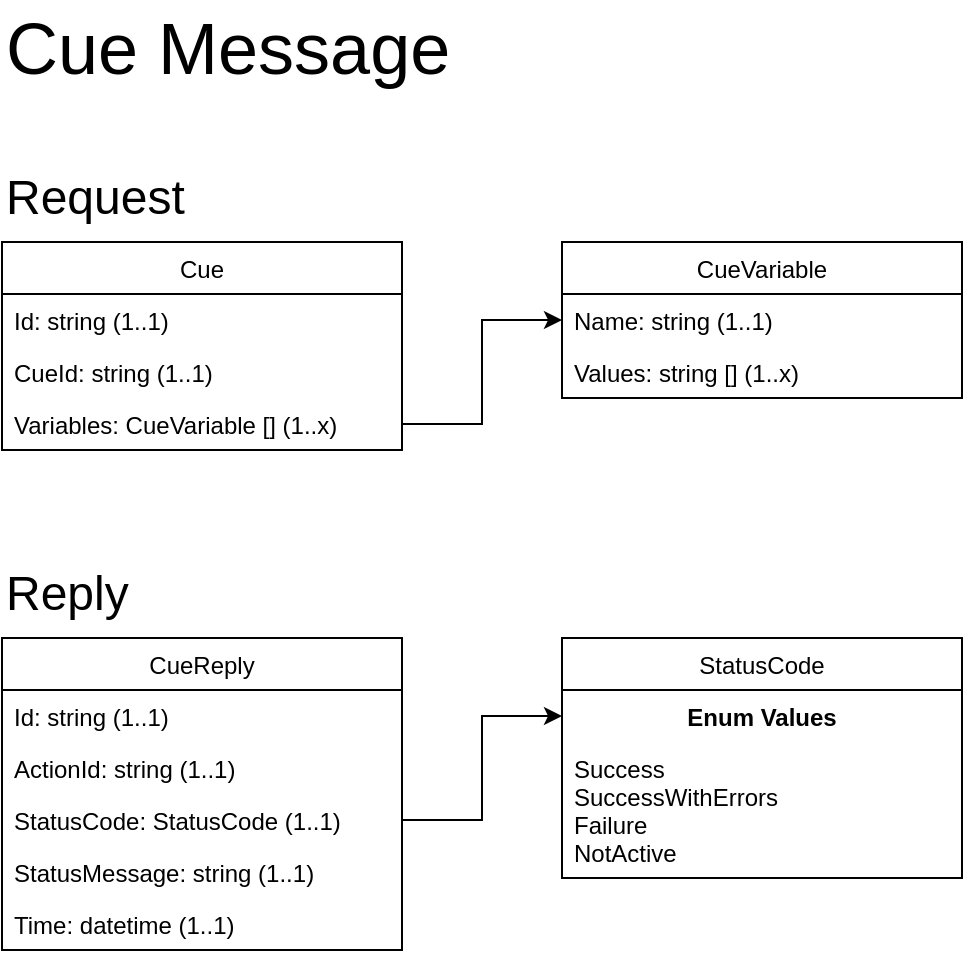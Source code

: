 <mxfile version="13.7.3" type="device"><diagram id="AkxBmRrZzfZbz5SE5UkC" name="Page-1"><mxGraphModel dx="1042" dy="684" grid="1" gridSize="10" guides="1" tooltips="1" connect="1" arrows="1" fold="1" page="1" pageScale="1" pageWidth="850" pageHeight="1100" math="0" shadow="0"><root><mxCell id="0"/><mxCell id="1" parent="0"/><mxCell id="SUuov7nSKwznnN1o6jp0-1" value="Cue" style="swimlane;fontStyle=0;childLayout=stackLayout;horizontal=1;startSize=26;fillColor=none;horizontalStack=0;resizeParent=1;resizeParentMax=0;resizeLast=0;collapsible=1;marginBottom=0;" parent="1" vertex="1"><mxGeometry x="40" y="161" width="200" height="104" as="geometry"/></mxCell><mxCell id="SUuov7nSKwznnN1o6jp0-2" value="Id: string (1..1)" style="text;strokeColor=none;fillColor=none;align=left;verticalAlign=top;spacingLeft=4;spacingRight=4;overflow=hidden;rotatable=0;points=[[0,0.5],[1,0.5]];portConstraint=eastwest;" parent="SUuov7nSKwznnN1o6jp0-1" vertex="1"><mxGeometry y="26" width="200" height="26" as="geometry"/></mxCell><mxCell id="SUuov7nSKwznnN1o6jp0-3" value="CueId: string (1..1)" style="text;strokeColor=none;fillColor=none;align=left;verticalAlign=top;spacingLeft=4;spacingRight=4;overflow=hidden;rotatable=0;points=[[0,0.5],[1,0.5]];portConstraint=eastwest;" parent="SUuov7nSKwznnN1o6jp0-1" vertex="1"><mxGeometry y="52" width="200" height="26" as="geometry"/></mxCell><mxCell id="SUuov7nSKwznnN1o6jp0-4" value="Variables: CueVariable [] (1..x)&#10;&#10;" style="text;strokeColor=none;fillColor=none;align=left;verticalAlign=top;spacingLeft=4;spacingRight=4;overflow=hidden;rotatable=0;points=[[0,0.5],[1,0.5]];portConstraint=eastwest;" parent="SUuov7nSKwznnN1o6jp0-1" vertex="1"><mxGeometry y="78" width="200" height="26" as="geometry"/></mxCell><mxCell id="SUuov7nSKwznnN1o6jp0-5" value="CueVariable" style="swimlane;fontStyle=0;childLayout=stackLayout;horizontal=1;startSize=26;fillColor=none;horizontalStack=0;resizeParent=1;resizeParentMax=0;resizeLast=0;collapsible=1;marginBottom=0;" parent="1" vertex="1"><mxGeometry x="320" y="161" width="200" height="78" as="geometry"/></mxCell><mxCell id="SUuov7nSKwznnN1o6jp0-6" value="Name: string (1..1)" style="text;strokeColor=none;fillColor=none;align=left;verticalAlign=top;spacingLeft=4;spacingRight=4;overflow=hidden;rotatable=0;points=[[0,0.5],[1,0.5]];portConstraint=eastwest;" parent="SUuov7nSKwznnN1o6jp0-5" vertex="1"><mxGeometry y="26" width="200" height="26" as="geometry"/></mxCell><mxCell id="SUuov7nSKwznnN1o6jp0-7" value="Values: string [] (1..x)" style="text;strokeColor=none;fillColor=none;align=left;verticalAlign=top;spacingLeft=4;spacingRight=4;overflow=hidden;rotatable=0;points=[[0,0.5],[1,0.5]];portConstraint=eastwest;" parent="SUuov7nSKwznnN1o6jp0-5" vertex="1"><mxGeometry y="52" width="200" height="26" as="geometry"/></mxCell><mxCell id="SUuov7nSKwznnN1o6jp0-9" style="edgeStyle=orthogonalEdgeStyle;rounded=0;html=1;exitX=1;exitY=0.5;exitDx=0;exitDy=0;entryX=0;entryY=0.5;entryDx=0;entryDy=0;jettySize=auto;orthogonalLoop=1;" parent="1" source="SUuov7nSKwznnN1o6jp0-4" target="SUuov7nSKwznnN1o6jp0-6" edge="1"><mxGeometry relative="1" as="geometry"/></mxCell><mxCell id="DFk9jOKZ2BRGiph2ipPs-1" value="&lt;font style=&quot;font-size: 24px&quot;&gt;Request&lt;/font&gt;" style="text;html=1;resizable=0;points=[];autosize=1;align=left;verticalAlign=top;spacingTop=-4;" parent="1" vertex="1"><mxGeometry x="40" y="122" width="100" height="20" as="geometry"/></mxCell><mxCell id="DFk9jOKZ2BRGiph2ipPs-2" value="&lt;font style=&quot;font-size: 36px&quot;&gt;Cue Message&lt;/font&gt;" style="text;html=1;resizable=0;points=[];autosize=1;align=left;verticalAlign=top;spacingTop=-4;" parent="1" vertex="1"><mxGeometry x="40" y="40" width="240" height="20" as="geometry"/></mxCell><mxCell id="DFk9jOKZ2BRGiph2ipPs-3" value="CueReply" style="swimlane;fontStyle=0;childLayout=stackLayout;horizontal=1;startSize=26;fillColor=none;horizontalStack=0;resizeParent=1;resizeParentMax=0;resizeLast=0;collapsible=1;marginBottom=0;" parent="1" vertex="1"><mxGeometry x="40" y="359" width="200" height="156" as="geometry"/></mxCell><mxCell id="DFk9jOKZ2BRGiph2ipPs-4" value="Id: string (1..1)" style="text;strokeColor=none;fillColor=none;align=left;verticalAlign=top;spacingLeft=4;spacingRight=4;overflow=hidden;rotatable=0;points=[[0,0.5],[1,0.5]];portConstraint=eastwest;" parent="DFk9jOKZ2BRGiph2ipPs-3" vertex="1"><mxGeometry y="26" width="200" height="26" as="geometry"/></mxCell><mxCell id="DFk9jOKZ2BRGiph2ipPs-5" value="ActionId: string (1..1)" style="text;strokeColor=none;fillColor=none;align=left;verticalAlign=top;spacingLeft=4;spacingRight=4;overflow=hidden;rotatable=0;points=[[0,0.5],[1,0.5]];portConstraint=eastwest;" parent="DFk9jOKZ2BRGiph2ipPs-3" vertex="1"><mxGeometry y="52" width="200" height="26" as="geometry"/></mxCell><mxCell id="vj5MGW91bS1zLWxyXRbW-2" value="StatusCode: StatusCode (1..1)" style="text;strokeColor=none;fillColor=none;align=left;verticalAlign=top;spacingLeft=4;spacingRight=4;overflow=hidden;rotatable=0;points=[[0,0.5],[1,0.5]];portConstraint=eastwest;" parent="DFk9jOKZ2BRGiph2ipPs-3" vertex="1"><mxGeometry y="78" width="200" height="26" as="geometry"/></mxCell><mxCell id="DFk9jOKZ2BRGiph2ipPs-12" value="StatusMessage: string (1..1)" style="text;strokeColor=none;fillColor=none;align=left;verticalAlign=top;spacingLeft=4;spacingRight=4;overflow=hidden;rotatable=0;points=[[0,0.5],[1,0.5]];portConstraint=eastwest;" parent="DFk9jOKZ2BRGiph2ipPs-3" vertex="1"><mxGeometry y="104" width="200" height="26" as="geometry"/></mxCell><mxCell id="DFk9jOKZ2BRGiph2ipPs-6" value="Time: datetime (1..1)&#10;&#10;" style="text;strokeColor=none;fillColor=none;align=left;verticalAlign=top;spacingLeft=4;spacingRight=4;overflow=hidden;rotatable=0;points=[[0,0.5],[1,0.5]];portConstraint=eastwest;" parent="DFk9jOKZ2BRGiph2ipPs-3" vertex="1"><mxGeometry y="130" width="200" height="26" as="geometry"/></mxCell><mxCell id="DFk9jOKZ2BRGiph2ipPs-11" value="&lt;font style=&quot;font-size: 24px&quot;&gt;Reply&lt;/font&gt;" style="text;html=1;resizable=0;points=[];autosize=1;align=left;verticalAlign=top;spacingTop=-4;" parent="1" vertex="1"><mxGeometry x="40" y="320" width="80" height="20" as="geometry"/></mxCell><mxCell id="Lxm8WoneM_nSAVAH0If6-1" value="StatusCode" style="swimlane;fontStyle=0;childLayout=stackLayout;horizontal=1;startSize=26;fillColor=none;horizontalStack=0;resizeParent=1;resizeParentMax=0;resizeLast=0;collapsible=1;marginBottom=0;" parent="1" vertex="1"><mxGeometry x="320" y="359" width="200" height="120" as="geometry"/></mxCell><mxCell id="Lxm8WoneM_nSAVAH0If6-5" value="Enum Values" style="text;align=center;fontStyle=1;verticalAlign=middle;spacingLeft=3;spacingRight=3;strokeColor=none;rotatable=0;points=[[0,0.5],[1,0.5]];portConstraint=eastwest;" parent="Lxm8WoneM_nSAVAH0If6-1" vertex="1"><mxGeometry y="26" width="200" height="26" as="geometry"/></mxCell><mxCell id="Lxm8WoneM_nSAVAH0If6-2" value="Success&#10;SuccessWithErrors&#10;Failure&#10;NotActive&#10;" style="text;strokeColor=none;fillColor=none;align=left;verticalAlign=top;spacingLeft=4;spacingRight=4;overflow=hidden;rotatable=0;points=[[0,0.5],[1,0.5]];portConstraint=eastwest;" parent="Lxm8WoneM_nSAVAH0If6-1" vertex="1"><mxGeometry y="52" width="200" height="68" as="geometry"/></mxCell><mxCell id="Lxm8WoneM_nSAVAH0If6-6" style="edgeStyle=orthogonalEdgeStyle;rounded=0;html=1;entryX=0;entryY=0.5;entryDx=0;entryDy=0;jettySize=auto;orthogonalLoop=1;" parent="1" source="vj5MGW91bS1zLWxyXRbW-2" target="Lxm8WoneM_nSAVAH0If6-5" edge="1"><mxGeometry relative="1" as="geometry"/></mxCell></root></mxGraphModel></diagram></mxfile>